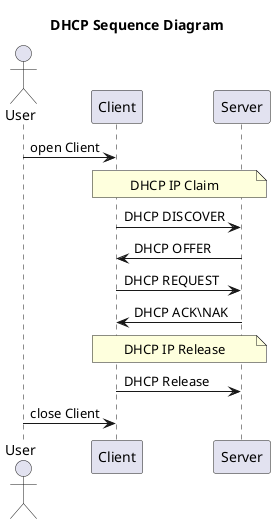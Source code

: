 @startuml
title DHCP Sequence Diagram

actor User
participant Client
participant Server

User -> Client : open Client

note over Client, Server:DHCP IP Claim
Client -> Server: DHCP DISCOVER
Server -> Client : DHCP OFFER
Client -> Server : DHCP REQUEST
Server -> Client : DHCP ACK\NAK

note over Client, Server:DHCP IP Release
Client -> Server: DHCP Release

User -> Client : close Client
@enduml